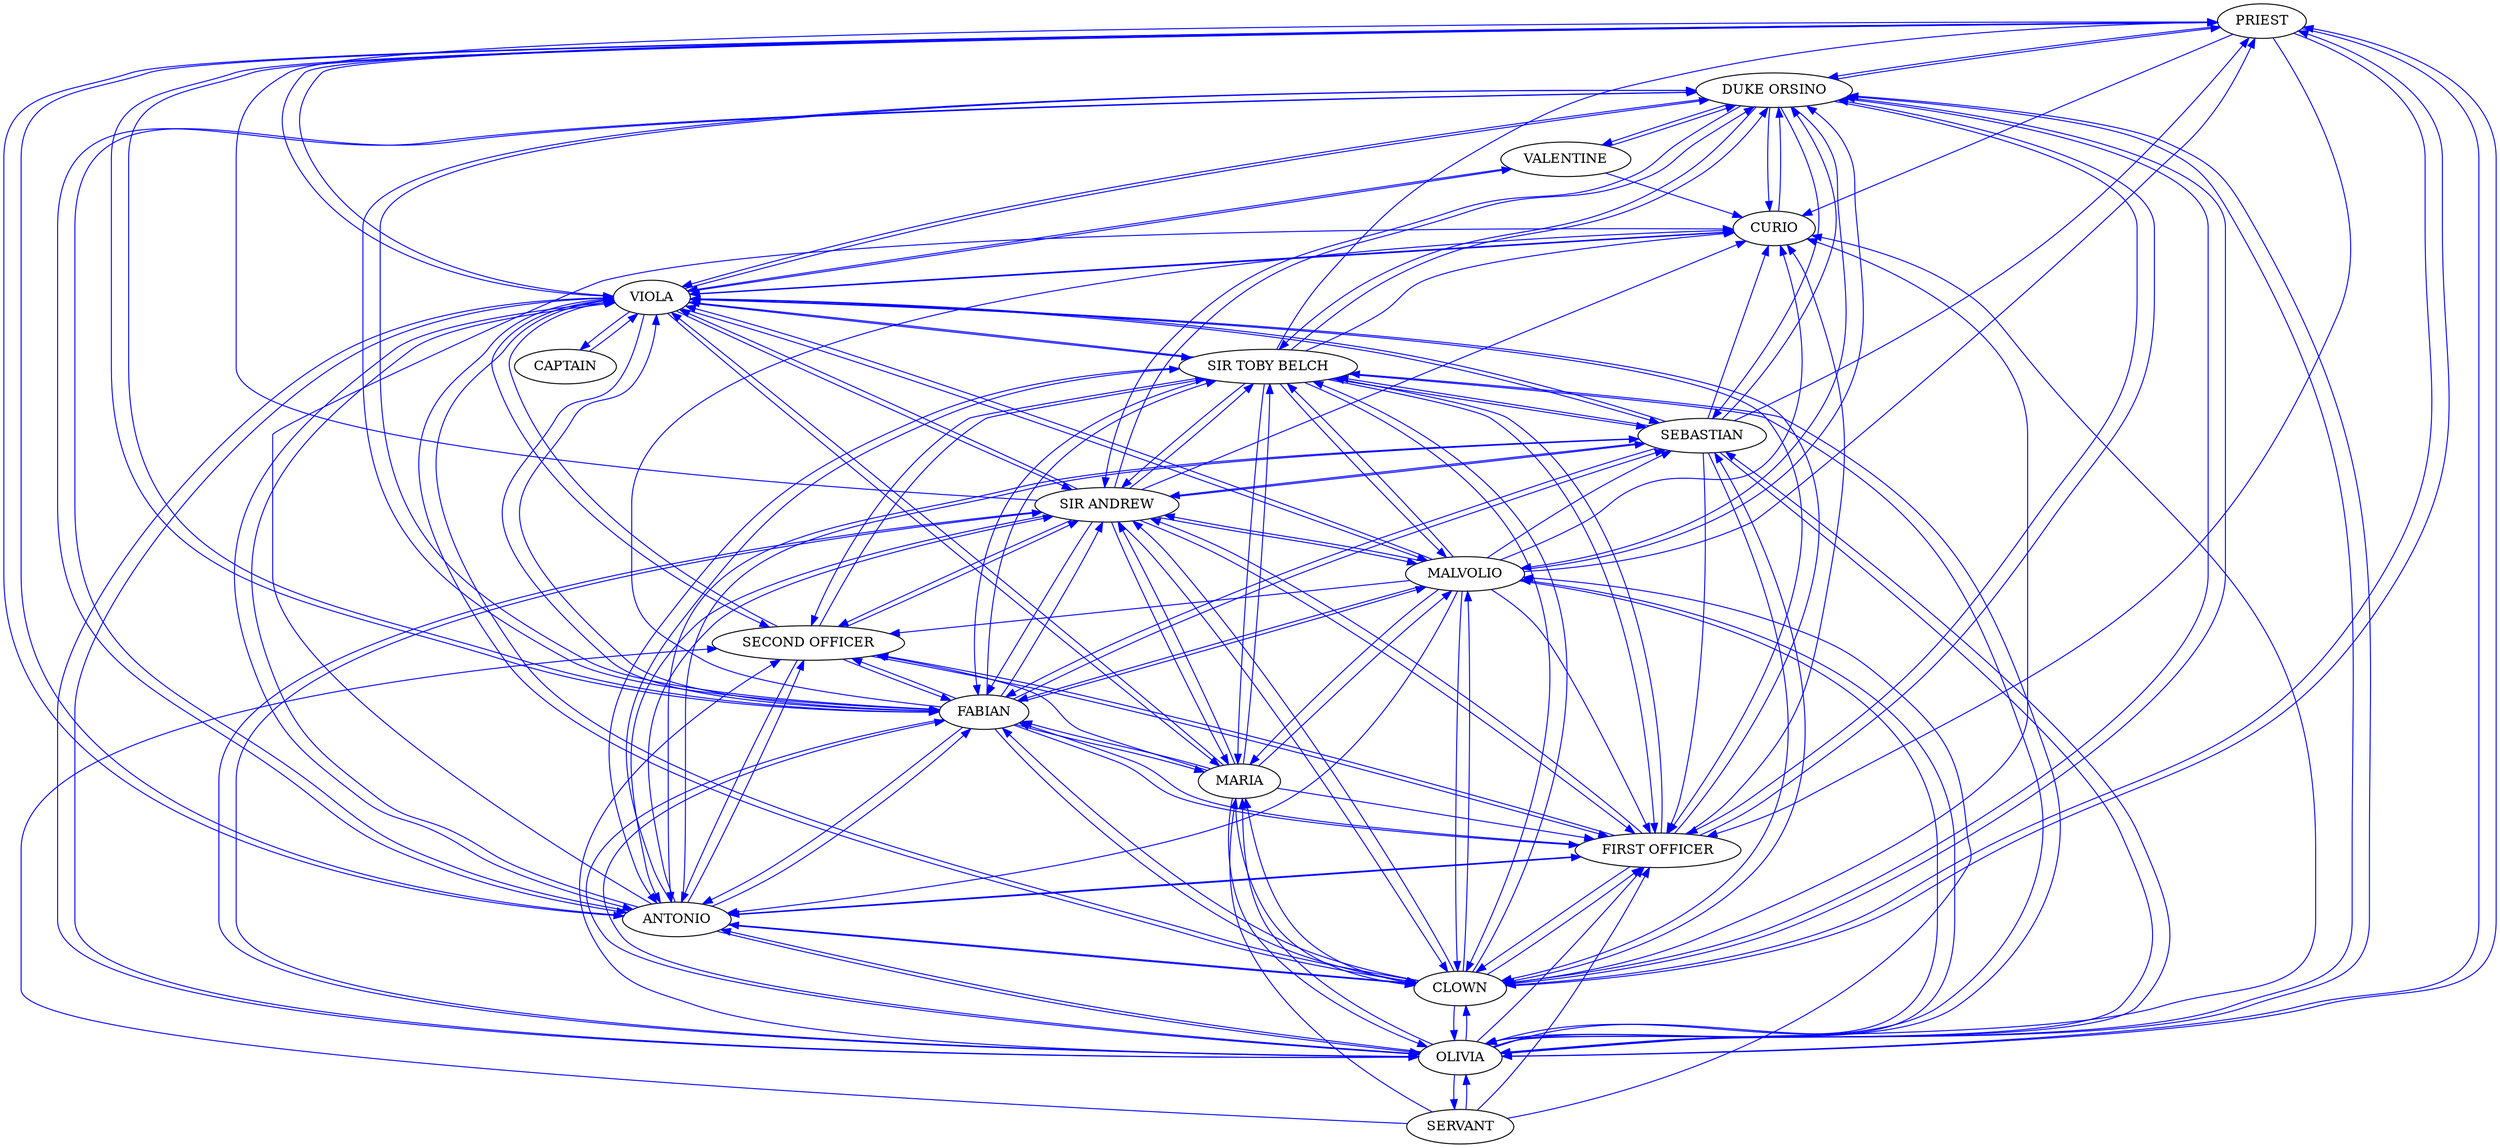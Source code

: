 strict digraph  {
	PRIEST -> "DUKE ORSINO"	 [color=blue,
		weight=8];
	PRIEST -> FABIAN	 [color=blue,
		weight=8];
	PRIEST -> OLIVIA	 [color=blue,
		weight=8];
	PRIEST -> CLOWN	 [color=blue,
		weight=8];
	PRIEST -> ANTONIO	 [color=blue,
		weight=8];
	PRIEST -> "FIRST OFFICER"	 [color=blue,
		weight=8];
	PRIEST -> VIOLA	 [color=blue,
		weight=8];
	PRIEST -> CURIO	 [color=blue,
		weight=8];
	"SIR ANDREW" -> PRIEST	 [color=blue,
		weight=16];
	"SIR ANDREW" -> MARIA	 [color=blue,
		weight=45];
	"SIR ANDREW" -> "SECOND OFFICER"	 [color=blue,
		weight=15];
	"SIR ANDREW" -> MALVOLIO	 [color=blue,
		weight=6];
	"SIR ANDREW" -> "DUKE ORSINO"	 [color=blue,
		weight=16];
	"SIR ANDREW" -> FABIAN	 [color=blue,
		weight=59];
	"SIR ANDREW" -> OLIVIA	 [color=blue,
		weight=23];
	"SIR ANDREW" -> CLOWN	 [color=blue,
		weight=54];
	"SIR ANDREW" -> ANTONIO	 [color=blue,
		weight=19];
	"SIR ANDREW" -> "FIRST OFFICER"	 [color=blue,
		weight=31];
	"SIR ANDREW" -> SEBASTIAN	 [color=blue,
		weight=5];
	"SIR ANDREW" -> VIOLA	 [color=blue,
		weight=30];
	"SIR ANDREW" -> CURIO	 [color=blue,
		weight=16];
	"SIR ANDREW" -> "SIR TOBY BELCH"	 [color=blue,
		weight=135];
	MARIA -> "SIR ANDREW"	 [color=blue,
		weight=65];
	MARIA -> "SECOND OFFICER"	 [color=blue,
		weight=21];
	MARIA -> MALVOLIO	 [color=blue,
		weight=23];
	MARIA -> FABIAN	 [color=blue,
		weight=46];
	MARIA -> OLIVIA	 [color=blue,
		weight=26];
	MARIA -> CLOWN	 [color=blue,
		weight=59];
	MARIA -> "FIRST OFFICER"	 [color=blue,
		weight=21];
	MARIA -> VIOLA	 [color=blue,
		weight=1];
	MARIA -> "SIR TOBY BELCH"	 [color=blue,
		weight=112];
	"SECOND OFFICER" -> "SIR ANDREW"	 [color=blue,
		weight=3];
	"SECOND OFFICER" -> FABIAN	 [color=blue,
		weight=3];
	"SECOND OFFICER" -> ANTONIO	 [color=blue,
		weight=3];
	"SECOND OFFICER" -> "FIRST OFFICER"	 [color=blue,
		weight=3];
	"SECOND OFFICER" -> VIOLA	 [color=blue,
		weight=3];
	"SECOND OFFICER" -> "SIR TOBY BELCH"	 [color=blue,
		weight=3];
	MALVOLIO -> PRIEST	 [color=blue,
		weight=18];
	MALVOLIO -> "SIR ANDREW"	 [color=blue,
		weight=125];
	MALVOLIO -> MARIA	 [color=blue,
		weight=219];
	MALVOLIO -> "SECOND OFFICER"	 [color=blue,
		weight=50];
	MALVOLIO -> "DUKE ORSINO"	 [color=blue,
		weight=18];
	MALVOLIO -> FABIAN	 [color=blue,
		weight=134];
	MALVOLIO -> OLIVIA	 [color=blue,
		weight=100];
	MALVOLIO -> CLOWN	 [color=blue,
		weight=86];
	MALVOLIO -> ANTONIO	 [color=blue,
		weight=18];
	MALVOLIO -> "FIRST OFFICER"	 [color=blue,
		weight=68];
	MALVOLIO -> SEBASTIAN	 [color=blue,
		weight=18];
	MALVOLIO -> VIOLA	 [color=blue,
		weight=30];
	MALVOLIO -> CURIO	 [color=blue,
		weight=18];
	MALVOLIO -> "SIR TOBY BELCH"	 [color=blue,
		weight=149];
	"DUKE ORSINO" -> PRIEST	 [color=blue,
		weight=35];
	"DUKE ORSINO" -> "SIR ANDREW"	 [color=blue,
		weight=2];
	"DUKE ORSINO" -> MALVOLIO	 [color=blue,
		weight=1];
	"DUKE ORSINO" -> FABIAN	 [color=blue,
		weight=90];
	"DUKE ORSINO" -> OLIVIA	 [color=blue,
		weight=63];
	"DUKE ORSINO" -> CLOWN	 [color=blue,
		weight=102];
	"DUKE ORSINO" -> ANTONIO	 [color=blue,
		weight=77];
	"DUKE ORSINO" -> VALENTINE	 [color=blue,
		weight=37];
	"DUKE ORSINO" -> "FIRST OFFICER"	 [color=blue,
		weight=90];
	"DUKE ORSINO" -> SEBASTIAN	 [color=blue,
		weight=27];
	"DUKE ORSINO" -> VIOLA	 [color=blue,
		weight=188];
	"DUKE ORSINO" -> CURIO	 [color=blue,
		weight=158];
	"DUKE ORSINO" -> "SIR TOBY BELCH"	 [color=blue,
		weight=1];
	FABIAN -> PRIEST	 [color=blue,
		weight=24];
	FABIAN -> "SIR ANDREW"	 [color=blue,
		weight=68];
	FABIAN -> MARIA	 [color=blue,
		weight=40];
	FABIAN -> "SECOND OFFICER"	 [color=blue,
		weight=32];
	FABIAN -> MALVOLIO	 [color=blue,
		weight=39];
	FABIAN -> "DUKE ORSINO"	 [color=blue,
		weight=24];
	FABIAN -> OLIVIA	 [color=blue,
		weight=41];
	FABIAN -> CLOWN	 [color=blue,
		weight=28];
	FABIAN -> ANTONIO	 [color=blue,
		weight=25];
	FABIAN -> "FIRST OFFICER"	 [color=blue,
		weight=60];
	FABIAN -> SEBASTIAN	 [color=blue,
		weight=24];
	FABIAN -> VIOLA	 [color=blue,
		weight=39];
	FABIAN -> CURIO	 [color=blue,
		weight=24];
	FABIAN -> "SIR TOBY BELCH"	 [color=blue,
		weight=81];
	OLIVIA -> PRIEST	 [color=blue,
		weight=59];
	OLIVIA -> "SIR ANDREW"	 [color=blue,
		weight=25];
	OLIVIA -> MARIA	 [color=blue,
		weight=89];
	OLIVIA -> "SECOND OFFICER"	 [color=blue,
		weight=45];
	OLIVIA -> MALVOLIO	 [color=blue,
		weight=145];
	OLIVIA -> "DUKE ORSINO"	 [color=blue,
		weight=67];
	OLIVIA -> FABIAN	 [color=blue,
		weight=87];
	OLIVIA -> SERVANT	 [color=blue,
		weight=1];
	OLIVIA -> CLOWN	 [color=blue,
		weight=101];
	OLIVIA -> ANTONIO	 [color=blue,
		weight=67];
	OLIVIA -> "FIRST OFFICER"	 [color=blue,
		weight=112];
	OLIVIA -> SEBASTIAN	 [color=blue,
		weight=64];
	OLIVIA -> VIOLA	 [color=blue,
		weight=184];
	OLIVIA -> CURIO	 [color=blue,
		weight=67];
	OLIVIA -> "SIR TOBY BELCH"	 [color=blue,
		weight=27];
	SERVANT -> MARIA	 [color=blue,
		weight=3];
	SERVANT -> "SECOND OFFICER"	 [color=blue,
		weight=3];
	SERVANT -> MALVOLIO	 [color=blue,
		weight=3];
	SERVANT -> OLIVIA	 [color=blue,
		weight=3];
	SERVANT -> "FIRST OFFICER"	 [color=blue,
		weight=3];
	CLOWN -> PRIEST	 [color=blue,
		weight=43];
	CLOWN -> "SIR ANDREW"	 [color=blue,
		weight=35];
	CLOWN -> MARIA	 [color=blue,
		weight=100];
	CLOWN -> MALVOLIO	 [color=blue,
		weight=126];
	CLOWN -> "DUKE ORSINO"	 [color=blue,
		weight=94];
	CLOWN -> FABIAN	 [color=blue,
		weight=73];
	CLOWN -> OLIVIA	 [color=blue,
		weight=84];
	CLOWN -> ANTONIO	 [color=blue,
		weight=43];
	CLOWN -> "FIRST OFFICER"	 [color=blue,
		weight=71];
	CLOWN -> SEBASTIAN	 [color=blue,
		weight=57];
	CLOWN -> VIOLA	 [color=blue,
		weight=129];
	CLOWN -> CURIO	 [color=blue,
		weight=69];
	CLOWN -> "SIR TOBY BELCH"	 [color=blue,
		weight=64];
	ANTONIO -> PRIEST	 [color=blue,
		weight=4];
	ANTONIO -> "SIR ANDREW"	 [color=blue,
		weight=34];
	ANTONIO -> "SECOND OFFICER"	 [color=blue,
		weight=34];
	ANTONIO -> "DUKE ORSINO"	 [color=blue,
		weight=28];
	ANTONIO -> FABIAN	 [color=blue,
		weight=62];
	ANTONIO -> OLIVIA	 [color=blue,
		weight=4];
	ANTONIO -> CLOWN	 [color=blue,
		weight=28];
	ANTONIO -> "FIRST OFFICER"	 [color=blue,
		weight=62];
	ANTONIO -> SEBASTIAN	 [color=blue,
		weight=42];
	ANTONIO -> VIOLA	 [color=blue,
		weight=62];
	ANTONIO -> CURIO	 [color=blue,
		weight=28];
	ANTONIO -> "SIR TOBY BELCH"	 [color=blue,
		weight=34];
	VALENTINE -> "DUKE ORSINO"	 [color=blue,
		weight=9];
	VALENTINE -> VIOLA	 [color=blue,
		weight=4];
	VALENTINE -> CURIO	 [color=blue,
		weight=9];
	"FIRST OFFICER" -> "SIR ANDREW"	 [color=blue,
		weight=6];
	"FIRST OFFICER" -> "SECOND OFFICER"	 [color=blue,
		weight=6];
	"FIRST OFFICER" -> "DUKE ORSINO"	 [color=blue,
		weight=6];
	"FIRST OFFICER" -> FABIAN	 [color=blue,
		weight=12];
	"FIRST OFFICER" -> CLOWN	 [color=blue,
		weight=6];
	"FIRST OFFICER" -> ANTONIO	 [color=blue,
		weight=12];
	"FIRST OFFICER" -> VIOLA	 [color=blue,
		weight=12];
	"FIRST OFFICER" -> CURIO	 [color=blue,
		weight=6];
	"FIRST OFFICER" -> "SIR TOBY BELCH"	 [color=blue,
		weight=6];
	SEBASTIAN -> PRIEST	 [color=blue,
		weight=34];
	SEBASTIAN -> "SIR ANDREW"	 [color=blue,
		weight=5];
	SEBASTIAN -> "DUKE ORSINO"	 [color=blue,
		weight=32];
	SEBASTIAN -> FABIAN	 [color=blue,
		weight=37];
	SEBASTIAN -> OLIVIA	 [color=blue,
		weight=39];
	SEBASTIAN -> CLOWN	 [color=blue,
		weight=41];
	SEBASTIAN -> ANTONIO	 [color=blue,
		weight=85];
	SEBASTIAN -> "FIRST OFFICER"	 [color=blue,
		weight=32];
	SEBASTIAN -> VIOLA	 [color=blue,
		weight=32];
	SEBASTIAN -> CURIO	 [color=blue,
		weight=32];
	SEBASTIAN -> "SIR TOBY BELCH"	 [color=blue,
		weight=5];
	VIOLA -> PRIEST	 [color=blue,
		weight=30];
	VIOLA -> "SIR ANDREW"	 [color=blue,
		weight=65];
	VIOLA -> MARIA	 [color=blue,
		weight=35];
	VIOLA -> "SECOND OFFICER"	 [color=blue,
		weight=50];
	VIOLA -> MALVOLIO	 [color=blue,
		weight=71];
	VIOLA -> "DUKE ORSINO"	 [color=blue,
		weight=88];
	VIOLA -> FABIAN	 [color=blue,
		weight=96];
	VIOLA -> OLIVIA	 [color=blue,
		weight=140];
	VIOLA -> CLOWN	 [color=blue,
		weight=67];
	VIOLA -> ANTONIO	 [color=blue,
		weight=59];
	VIOLA -> VALENTINE	 [color=blue,
		weight=14];
	VIOLA -> "FIRST OFFICER"	 [color=blue,
		weight=96];
	VIOLA -> SEBASTIAN	 [color=blue,
		weight=26];
	VIOLA -> CAPTAIN	 [color=blue,
		weight=34];
	VIOLA -> CURIO	 [color=blue,
		weight=56];
	VIOLA -> "SIR TOBY BELCH"	 [color=blue,
		weight=62];
	CAPTAIN -> VIOLA	 [color=blue,
		weight=32];
	CURIO -> "DUKE ORSINO"	 [color=blue,
		weight=5];
	CURIO -> VIOLA	 [color=blue,
		weight=3];
	"SIR TOBY BELCH" -> PRIEST	 [color=blue,
		weight=6];
	"SIR TOBY BELCH" -> "SIR ANDREW"	 [color=blue,
		weight=260];
	"SIR TOBY BELCH" -> MARIA	 [color=blue,
		weight=164];
	"SIR TOBY BELCH" -> "SECOND OFFICER"	 [color=blue,
		weight=121];
	"SIR TOBY BELCH" -> MALVOLIO	 [color=blue,
		weight=58];
	"SIR TOBY BELCH" -> "DUKE ORSINO"	 [color=blue,
		weight=6];
	"SIR TOBY BELCH" -> FABIAN	 [color=blue,
		weight=199];
	"SIR TOBY BELCH" -> OLIVIA	 [color=blue,
		weight=74];
	"SIR TOBY BELCH" -> CLOWN	 [color=blue,
		weight=68];
	"SIR TOBY BELCH" -> ANTONIO	 [color=blue,
		weight=9];
	"SIR TOBY BELCH" -> "FIRST OFFICER"	 [color=blue,
		weight=127];
	"SIR TOBY BELCH" -> SEBASTIAN	 [color=blue,
		weight=7];
	"SIR TOBY BELCH" -> VIOLA	 [color=blue,
		weight=67];
	"SIR TOBY BELCH" -> CURIO	 [color=blue,
		weight=6];
}
